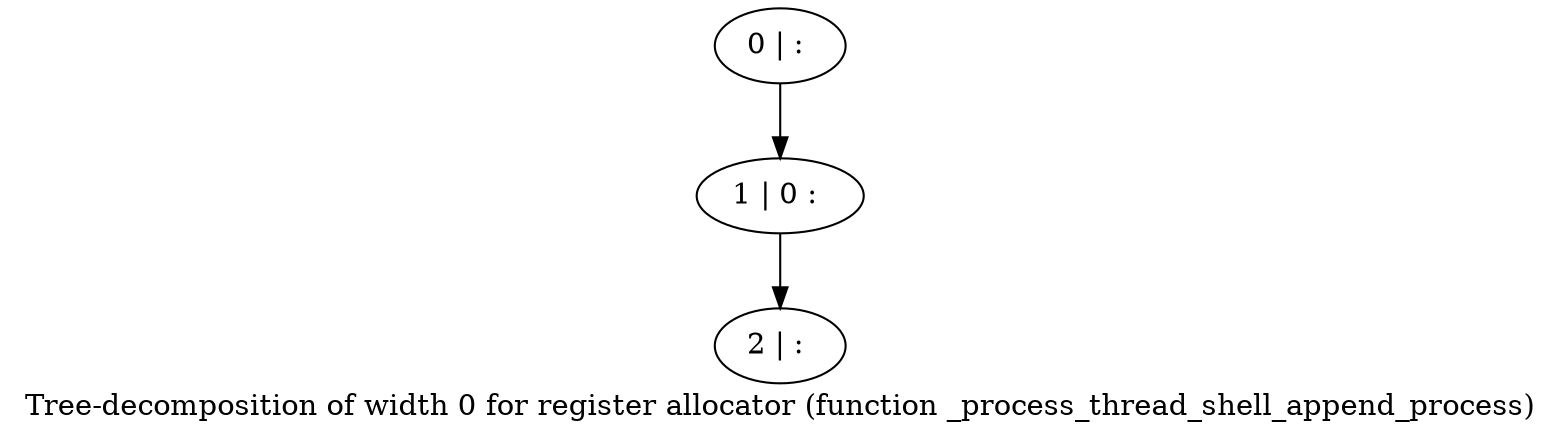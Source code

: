 digraph G {
graph [label="Tree-decomposition of width 0 for register allocator (function _process_thread_shell_append_process)"]
0[label="0 | : "];
1[label="1 | 0 : "];
2[label="2 | : "];
0->1 ;
1->2 ;
}
